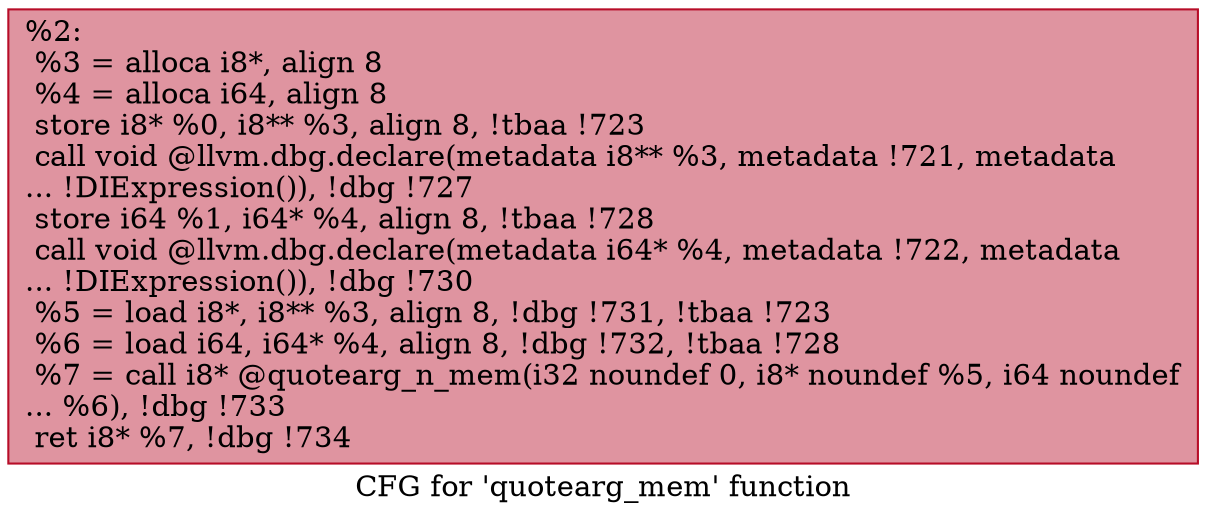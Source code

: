 digraph "CFG for 'quotearg_mem' function" {
	label="CFG for 'quotearg_mem' function";

	Node0x25e6a70 [shape=record,color="#b70d28ff", style=filled, fillcolor="#b70d2870",label="{%2:\l  %3 = alloca i8*, align 8\l  %4 = alloca i64, align 8\l  store i8* %0, i8** %3, align 8, !tbaa !723\l  call void @llvm.dbg.declare(metadata i8** %3, metadata !721, metadata\l... !DIExpression()), !dbg !727\l  store i64 %1, i64* %4, align 8, !tbaa !728\l  call void @llvm.dbg.declare(metadata i64* %4, metadata !722, metadata\l... !DIExpression()), !dbg !730\l  %5 = load i8*, i8** %3, align 8, !dbg !731, !tbaa !723\l  %6 = load i64, i64* %4, align 8, !dbg !732, !tbaa !728\l  %7 = call i8* @quotearg_n_mem(i32 noundef 0, i8* noundef %5, i64 noundef\l... %6), !dbg !733\l  ret i8* %7, !dbg !734\l}"];
}
